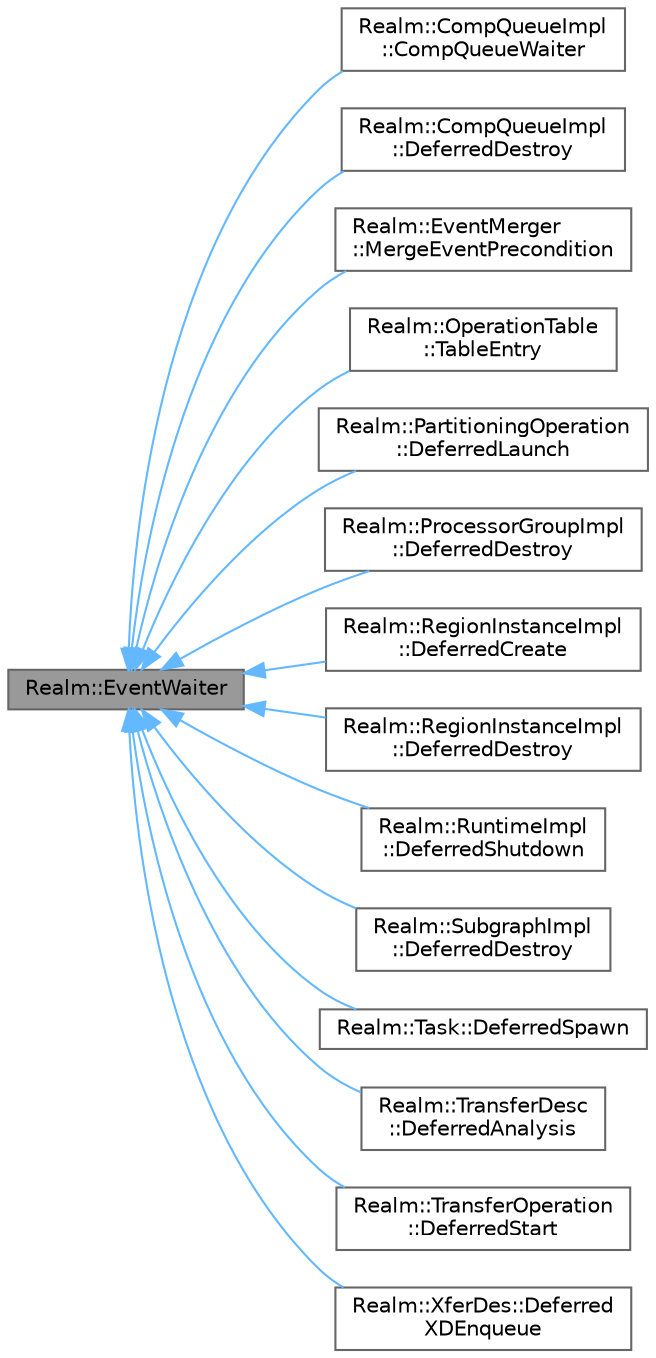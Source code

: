digraph "Realm::EventWaiter"
{
 // LATEX_PDF_SIZE
  bgcolor="transparent";
  edge [fontname=Helvetica,fontsize=10,labelfontname=Helvetica,labelfontsize=10];
  node [fontname=Helvetica,fontsize=10,shape=box,height=0.2,width=0.4];
  rankdir="LR";
  Node1 [id="Node000001",label="Realm::EventWaiter",height=0.2,width=0.4,color="gray40", fillcolor="grey60", style="filled", fontcolor="black",tooltip=" "];
  Node1 -> Node2 [id="edge1_Node000001_Node000002",dir="back",color="steelblue1",style="solid",tooltip=" "];
  Node2 [id="Node000002",label="Realm::CompQueueImpl\l::CompQueueWaiter",height=0.2,width=0.4,color="gray40", fillcolor="white", style="filled",URL="$classRealm_1_1CompQueueImpl_1_1CompQueueWaiter.html",tooltip=" "];
  Node1 -> Node3 [id="edge2_Node000001_Node000003",dir="back",color="steelblue1",style="solid",tooltip=" "];
  Node3 [id="Node000003",label="Realm::CompQueueImpl\l::DeferredDestroy",height=0.2,width=0.4,color="gray40", fillcolor="white", style="filled",URL="$classRealm_1_1CompQueueImpl_1_1DeferredDestroy.html",tooltip=" "];
  Node1 -> Node4 [id="edge3_Node000001_Node000004",dir="back",color="steelblue1",style="solid",tooltip=" "];
  Node4 [id="Node000004",label="Realm::EventMerger\l::MergeEventPrecondition",height=0.2,width=0.4,color="gray40", fillcolor="white", style="filled",URL="$classRealm_1_1EventMerger_1_1MergeEventPrecondition.html",tooltip=" "];
  Node1 -> Node5 [id="edge4_Node000001_Node000005",dir="back",color="steelblue1",style="solid",tooltip=" "];
  Node5 [id="Node000005",label="Realm::OperationTable\l::TableEntry",height=0.2,width=0.4,color="gray40", fillcolor="white", style="filled",URL="$structRealm_1_1OperationTable_1_1TableEntry.html",tooltip=" "];
  Node1 -> Node6 [id="edge5_Node000001_Node000006",dir="back",color="steelblue1",style="solid",tooltip=" "];
  Node6 [id="Node000006",label="Realm::PartitioningOperation\l::DeferredLaunch",height=0.2,width=0.4,color="gray40", fillcolor="white", style="filled",URL="$classRealm_1_1PartitioningOperation_1_1DeferredLaunch.html",tooltip=" "];
  Node1 -> Node7 [id="edge6_Node000001_Node000007",dir="back",color="steelblue1",style="solid",tooltip=" "];
  Node7 [id="Node000007",label="Realm::ProcessorGroupImpl\l::DeferredDestroy",height=0.2,width=0.4,color="gray40", fillcolor="white", style="filled",URL="$classRealm_1_1ProcessorGroupImpl_1_1DeferredDestroy.html",tooltip=" "];
  Node1 -> Node8 [id="edge7_Node000001_Node000008",dir="back",color="steelblue1",style="solid",tooltip=" "];
  Node8 [id="Node000008",label="Realm::RegionInstanceImpl\l::DeferredCreate",height=0.2,width=0.4,color="gray40", fillcolor="white", style="filled",URL="$classRealm_1_1RegionInstanceImpl_1_1DeferredCreate.html",tooltip=" "];
  Node1 -> Node9 [id="edge8_Node000001_Node000009",dir="back",color="steelblue1",style="solid",tooltip=" "];
  Node9 [id="Node000009",label="Realm::RegionInstanceImpl\l::DeferredDestroy",height=0.2,width=0.4,color="gray40", fillcolor="white", style="filled",URL="$classRealm_1_1RegionInstanceImpl_1_1DeferredDestroy.html",tooltip=" "];
  Node1 -> Node10 [id="edge9_Node000001_Node000010",dir="back",color="steelblue1",style="solid",tooltip=" "];
  Node10 [id="Node000010",label="Realm::RuntimeImpl\l::DeferredShutdown",height=0.2,width=0.4,color="gray40", fillcolor="white", style="filled",URL="$classRealm_1_1RuntimeImpl_1_1DeferredShutdown.html",tooltip=" "];
  Node1 -> Node11 [id="edge10_Node000001_Node000011",dir="back",color="steelblue1",style="solid",tooltip=" "];
  Node11 [id="Node000011",label="Realm::SubgraphImpl\l::DeferredDestroy",height=0.2,width=0.4,color="gray40", fillcolor="white", style="filled",URL="$classRealm_1_1SubgraphImpl_1_1DeferredDestroy.html",tooltip=" "];
  Node1 -> Node12 [id="edge11_Node000001_Node000012",dir="back",color="steelblue1",style="solid",tooltip=" "];
  Node12 [id="Node000012",label="Realm::Task::DeferredSpawn",height=0.2,width=0.4,color="gray40", fillcolor="white", style="filled",URL="$classRealm_1_1Task_1_1DeferredSpawn.html",tooltip=" "];
  Node1 -> Node13 [id="edge12_Node000001_Node000013",dir="back",color="steelblue1",style="solid",tooltip=" "];
  Node13 [id="Node000013",label="Realm::TransferDesc\l::DeferredAnalysis",height=0.2,width=0.4,color="gray40", fillcolor="white", style="filled",URL="$classRealm_1_1TransferDesc_1_1DeferredAnalysis.html",tooltip=" "];
  Node1 -> Node14 [id="edge13_Node000001_Node000014",dir="back",color="steelblue1",style="solid",tooltip=" "];
  Node14 [id="Node000014",label="Realm::TransferOperation\l::DeferredStart",height=0.2,width=0.4,color="gray40", fillcolor="white", style="filled",URL="$classRealm_1_1TransferOperation_1_1DeferredStart.html",tooltip=" "];
  Node1 -> Node15 [id="edge14_Node000001_Node000015",dir="back",color="steelblue1",style="solid",tooltip=" "];
  Node15 [id="Node000015",label="Realm::XferDes::Deferred\lXDEnqueue",height=0.2,width=0.4,color="gray40", fillcolor="white", style="filled",URL="$classRealm_1_1XferDes_1_1DeferredXDEnqueue.html",tooltip=" "];
}
